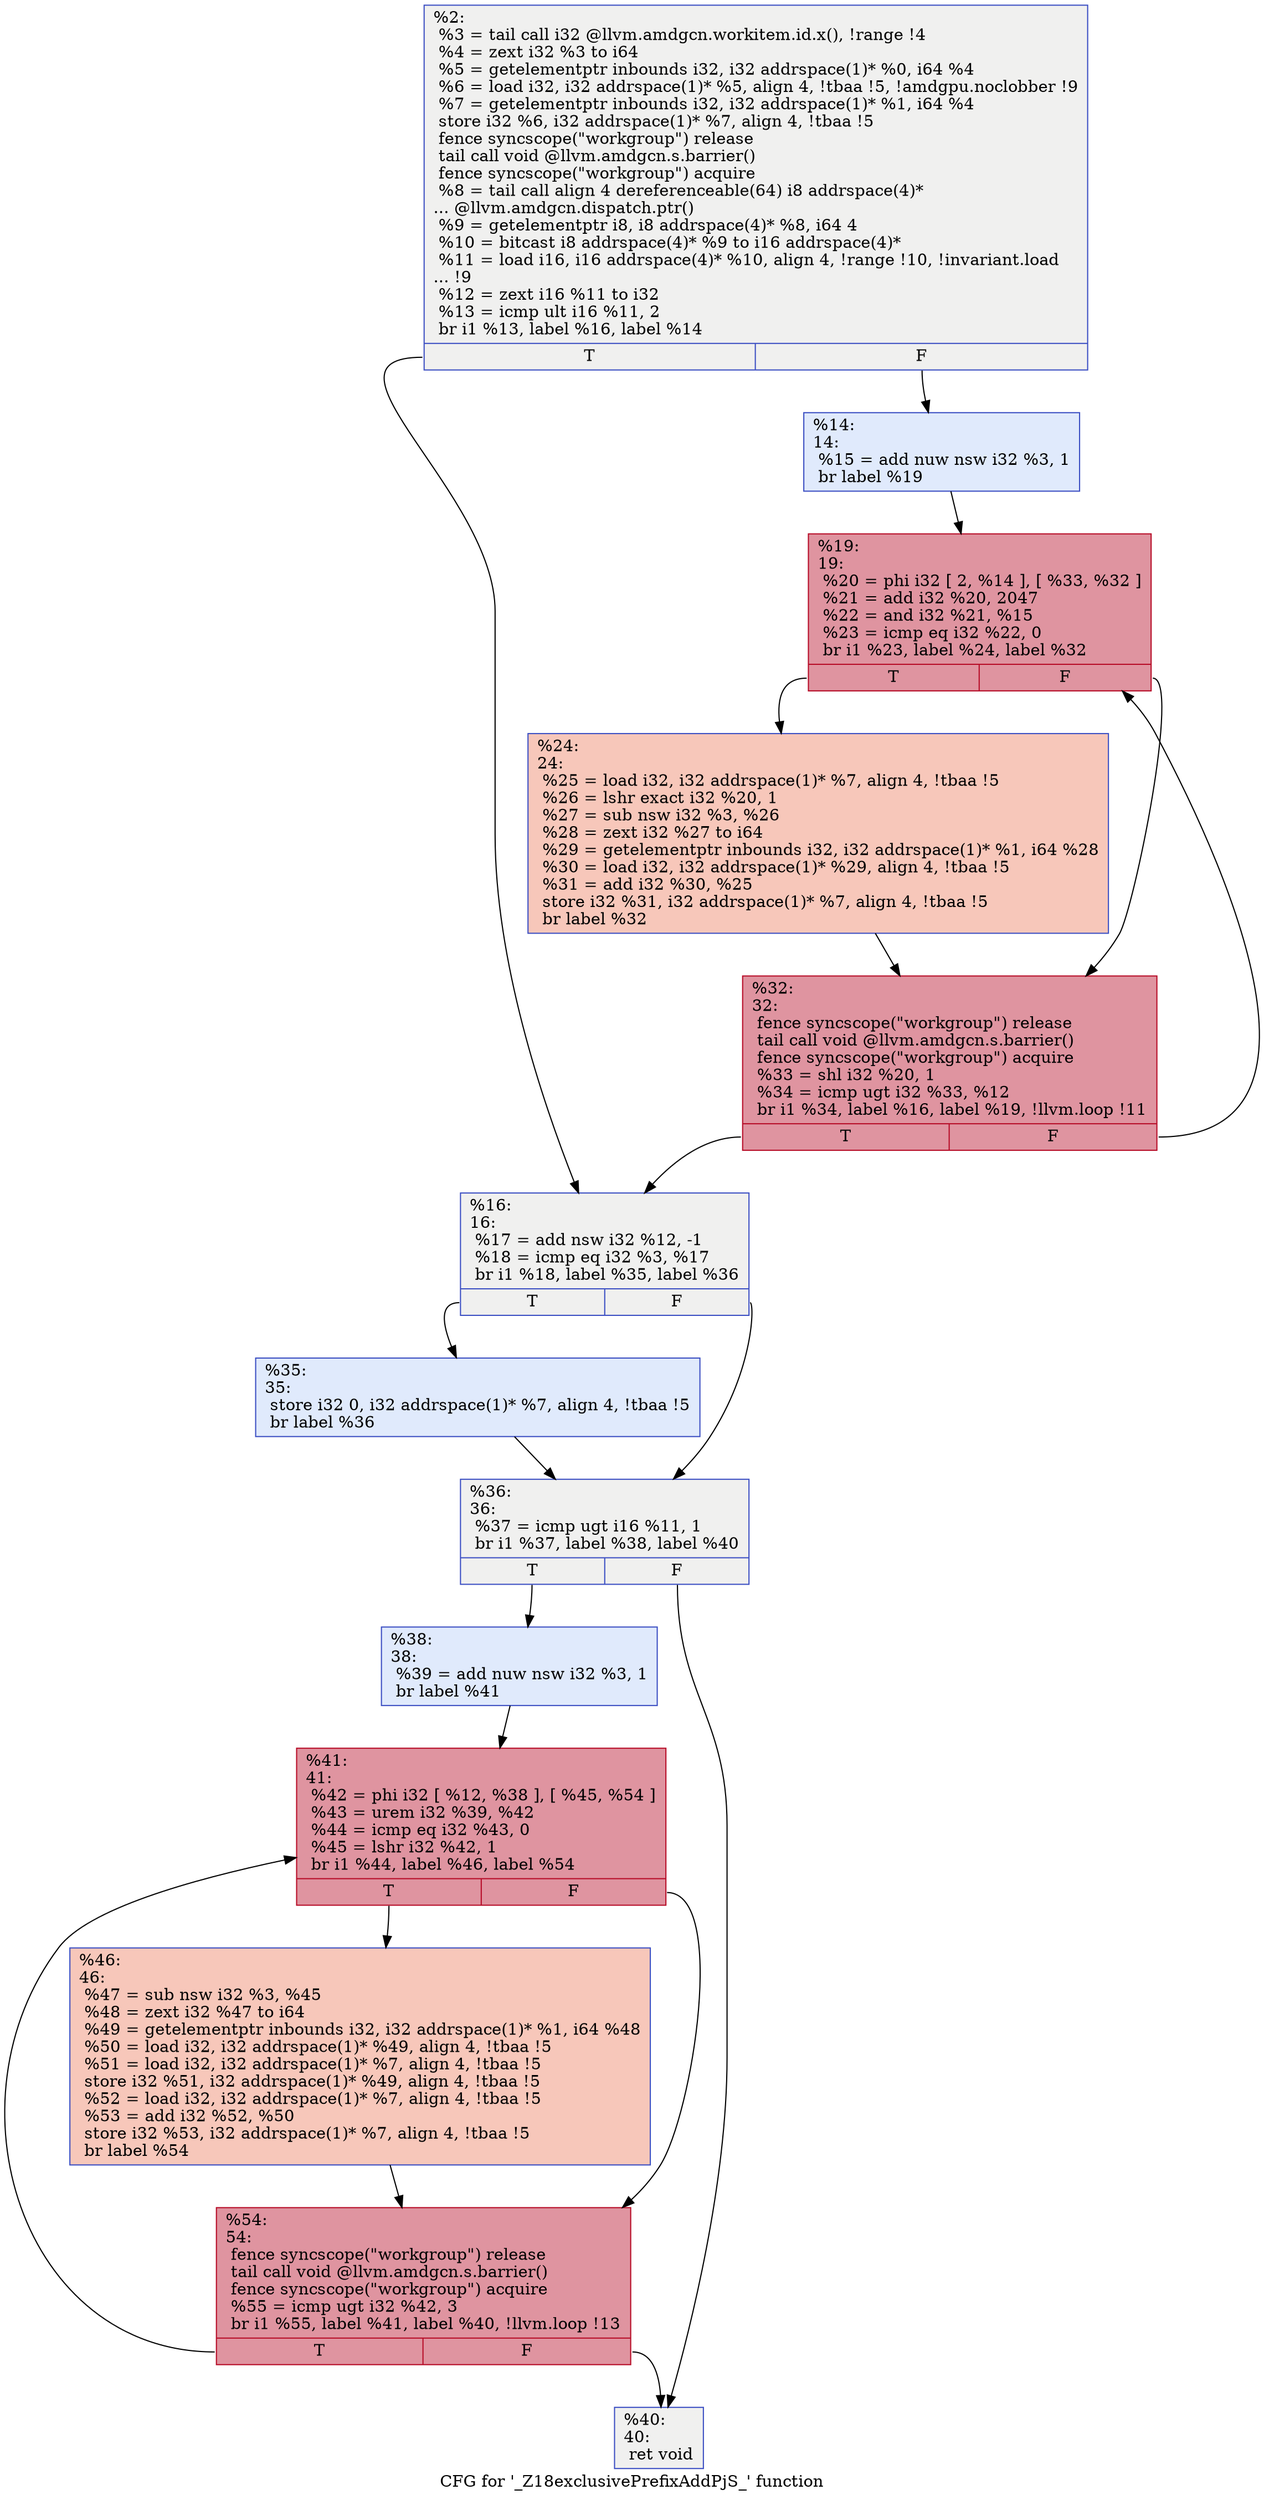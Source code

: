 digraph "CFG for '_Z18exclusivePrefixAddPjS_' function" {
	label="CFG for '_Z18exclusivePrefixAddPjS_' function";

	Node0x4a319b0 [shape=record,color="#3d50c3ff", style=filled, fillcolor="#dedcdb70",label="{%2:\l  %3 = tail call i32 @llvm.amdgcn.workitem.id.x(), !range !4\l  %4 = zext i32 %3 to i64\l  %5 = getelementptr inbounds i32, i32 addrspace(1)* %0, i64 %4\l  %6 = load i32, i32 addrspace(1)* %5, align 4, !tbaa !5, !amdgpu.noclobber !9\l  %7 = getelementptr inbounds i32, i32 addrspace(1)* %1, i64 %4\l  store i32 %6, i32 addrspace(1)* %7, align 4, !tbaa !5\l  fence syncscope(\"workgroup\") release\l  tail call void @llvm.amdgcn.s.barrier()\l  fence syncscope(\"workgroup\") acquire\l  %8 = tail call align 4 dereferenceable(64) i8 addrspace(4)*\l... @llvm.amdgcn.dispatch.ptr()\l  %9 = getelementptr i8, i8 addrspace(4)* %8, i64 4\l  %10 = bitcast i8 addrspace(4)* %9 to i16 addrspace(4)*\l  %11 = load i16, i16 addrspace(4)* %10, align 4, !range !10, !invariant.load\l... !9\l  %12 = zext i16 %11 to i32\l  %13 = icmp ult i16 %11, 2\l  br i1 %13, label %16, label %14\l|{<s0>T|<s1>F}}"];
	Node0x4a319b0:s0 -> Node0x4a34930;
	Node0x4a319b0:s1 -> Node0x4a349c0;
	Node0x4a349c0 [shape=record,color="#3d50c3ff", style=filled, fillcolor="#b9d0f970",label="{%14:\l14:                                               \l  %15 = add nuw nsw i32 %3, 1\l  br label %19\l}"];
	Node0x4a349c0 -> Node0x4a34bc0;
	Node0x4a34930 [shape=record,color="#3d50c3ff", style=filled, fillcolor="#dedcdb70",label="{%16:\l16:                                               \l  %17 = add nsw i32 %12, -1\l  %18 = icmp eq i32 %3, %17\l  br i1 %18, label %35, label %36\l|{<s0>T|<s1>F}}"];
	Node0x4a34930:s0 -> Node0x4a33890;
	Node0x4a34930:s1 -> Node0x4a34eb0;
	Node0x4a34bc0 [shape=record,color="#b70d28ff", style=filled, fillcolor="#b70d2870",label="{%19:\l19:                                               \l  %20 = phi i32 [ 2, %14 ], [ %33, %32 ]\l  %21 = add i32 %20, 2047\l  %22 = and i32 %21, %15\l  %23 = icmp eq i32 %22, 0\l  br i1 %23, label %24, label %32\l|{<s0>T|<s1>F}}"];
	Node0x4a34bc0:s0 -> Node0x4a353a0;
	Node0x4a34bc0:s1 -> Node0x4a35050;
	Node0x4a353a0 [shape=record,color="#3d50c3ff", style=filled, fillcolor="#ec7f6370",label="{%24:\l24:                                               \l  %25 = load i32, i32 addrspace(1)* %7, align 4, !tbaa !5\l  %26 = lshr exact i32 %20, 1\l  %27 = sub nsw i32 %3, %26\l  %28 = zext i32 %27 to i64\l  %29 = getelementptr inbounds i32, i32 addrspace(1)* %1, i64 %28\l  %30 = load i32, i32 addrspace(1)* %29, align 4, !tbaa !5\l  %31 = add i32 %30, %25\l  store i32 %31, i32 addrspace(1)* %7, align 4, !tbaa !5\l  br label %32\l}"];
	Node0x4a353a0 -> Node0x4a35050;
	Node0x4a35050 [shape=record,color="#b70d28ff", style=filled, fillcolor="#b70d2870",label="{%32:\l32:                                               \l  fence syncscope(\"workgroup\") release\l  tail call void @llvm.amdgcn.s.barrier()\l  fence syncscope(\"workgroup\") acquire\l  %33 = shl i32 %20, 1\l  %34 = icmp ugt i32 %33, %12\l  br i1 %34, label %16, label %19, !llvm.loop !11\l|{<s0>T|<s1>F}}"];
	Node0x4a35050:s0 -> Node0x4a34930;
	Node0x4a35050:s1 -> Node0x4a34bc0;
	Node0x4a33890 [shape=record,color="#3d50c3ff", style=filled, fillcolor="#b9d0f970",label="{%35:\l35:                                               \l  store i32 0, i32 addrspace(1)* %7, align 4, !tbaa !5\l  br label %36\l}"];
	Node0x4a33890 -> Node0x4a34eb0;
	Node0x4a34eb0 [shape=record,color="#3d50c3ff", style=filled, fillcolor="#dedcdb70",label="{%36:\l36:                                               \l  %37 = icmp ugt i16 %11, 1\l  br i1 %37, label %38, label %40\l|{<s0>T|<s1>F}}"];
	Node0x4a34eb0:s0 -> Node0x4a36040;
	Node0x4a34eb0:s1 -> Node0x4a36090;
	Node0x4a36040 [shape=record,color="#3d50c3ff", style=filled, fillcolor="#b9d0f970",label="{%38:\l38:                                               \l  %39 = add nuw nsw i32 %3, 1\l  br label %41\l}"];
	Node0x4a36040 -> Node0x4a36220;
	Node0x4a36090 [shape=record,color="#3d50c3ff", style=filled, fillcolor="#dedcdb70",label="{%40:\l40:                                               \l  ret void\l}"];
	Node0x4a36220 [shape=record,color="#b70d28ff", style=filled, fillcolor="#b70d2870",label="{%41:\l41:                                               \l  %42 = phi i32 [ %12, %38 ], [ %45, %54 ]\l  %43 = urem i32 %39, %42\l  %44 = icmp eq i32 %43, 0\l  %45 = lshr i32 %42, 1\l  br i1 %44, label %46, label %54\l|{<s0>T|<s1>F}}"];
	Node0x4a36220:s0 -> Node0x4a365e0;
	Node0x4a36220:s1 -> Node0x4a36330;
	Node0x4a365e0 [shape=record,color="#3d50c3ff", style=filled, fillcolor="#ec7f6370",label="{%46:\l46:                                               \l  %47 = sub nsw i32 %3, %45\l  %48 = zext i32 %47 to i64\l  %49 = getelementptr inbounds i32, i32 addrspace(1)* %1, i64 %48\l  %50 = load i32, i32 addrspace(1)* %49, align 4, !tbaa !5\l  %51 = load i32, i32 addrspace(1)* %7, align 4, !tbaa !5\l  store i32 %51, i32 addrspace(1)* %49, align 4, !tbaa !5\l  %52 = load i32, i32 addrspace(1)* %7, align 4, !tbaa !5\l  %53 = add i32 %52, %50\l  store i32 %53, i32 addrspace(1)* %7, align 4, !tbaa !5\l  br label %54\l}"];
	Node0x4a365e0 -> Node0x4a36330;
	Node0x4a36330 [shape=record,color="#b70d28ff", style=filled, fillcolor="#b70d2870",label="{%54:\l54:                                               \l  fence syncscope(\"workgroup\") release\l  tail call void @llvm.amdgcn.s.barrier()\l  fence syncscope(\"workgroup\") acquire\l  %55 = icmp ugt i32 %42, 3\l  br i1 %55, label %41, label %40, !llvm.loop !13\l|{<s0>T|<s1>F}}"];
	Node0x4a36330:s0 -> Node0x4a36220;
	Node0x4a36330:s1 -> Node0x4a36090;
}
